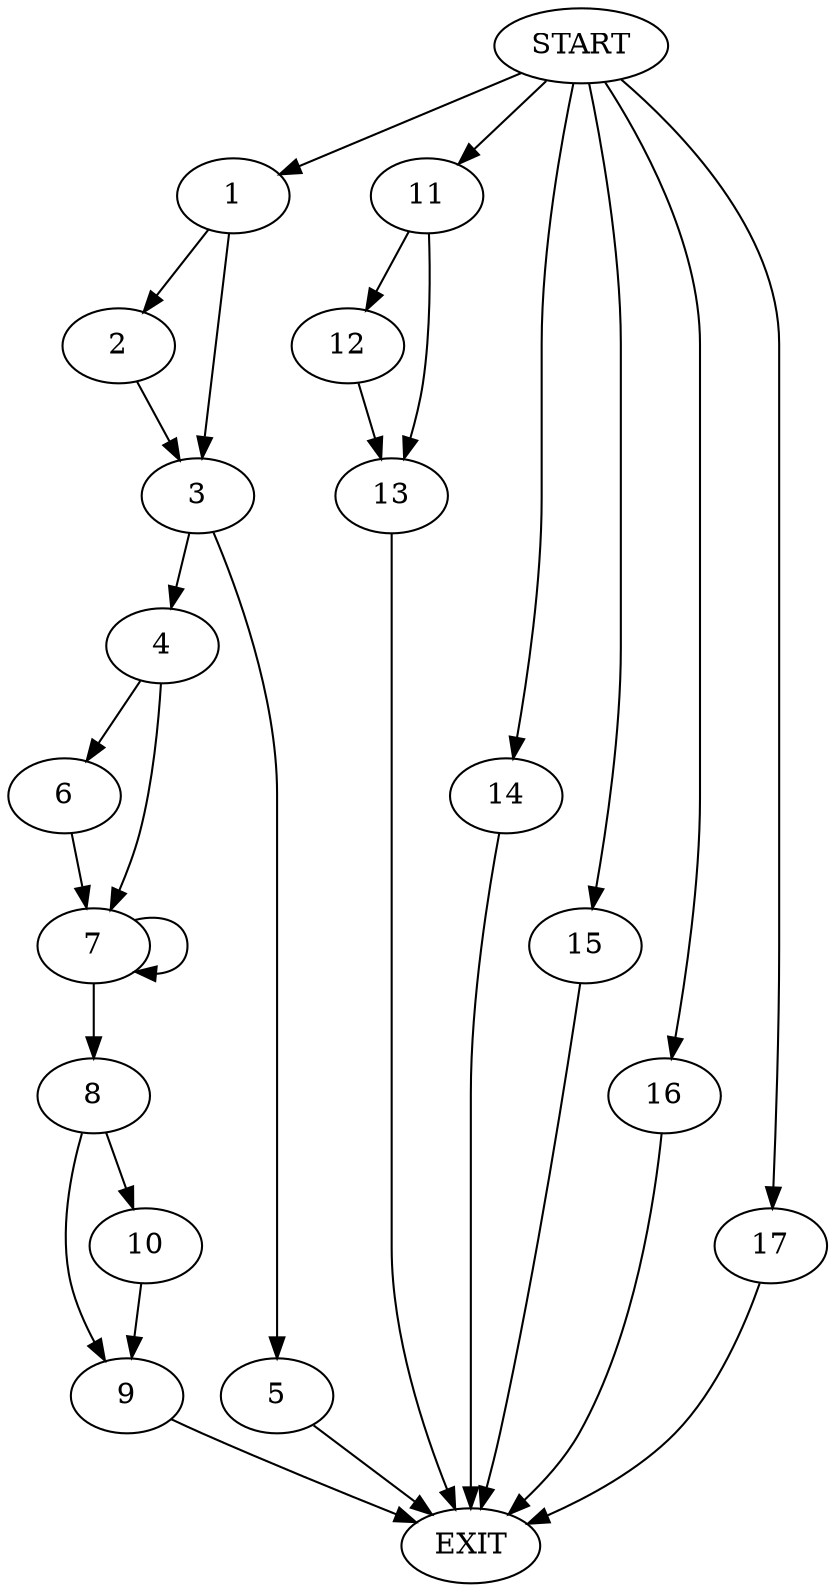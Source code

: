 digraph {
0 [label="START"]
18 [label="EXIT"]
0 -> 1
1 -> 2
1 -> 3
2 -> 3
3 -> 4
3 -> 5
5 -> 18
4 -> 6
4 -> 7
7 -> 8
7 -> 7
6 -> 7
8 -> 9
8 -> 10
10 -> 9
9 -> 18
0 -> 11
11 -> 12
11 -> 13
13 -> 18
12 -> 13
0 -> 14
14 -> 18
0 -> 15
15 -> 18
0 -> 16
16 -> 18
0 -> 17
17 -> 18
}
